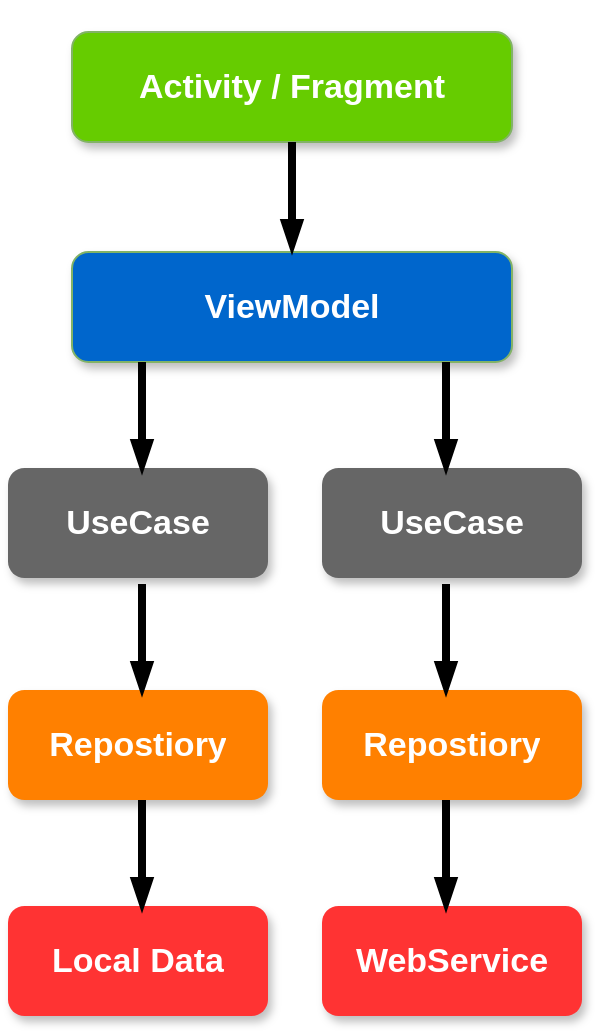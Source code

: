 <mxfile version="13.3.0" type="device"><diagram name="Page-1" id="fbcf5db9-b524-4cd4-e4f3-379dc89c3999"><mxGraphModel dx="775" dy="811" grid="0" gridSize="10" guides="1" tooltips="1" connect="1" arrows="1" fold="1" page="1" pageScale="1" pageWidth="850" pageHeight="1100" background="#ffffff" math="0" shadow="0"><root><mxCell id="0"/><mxCell id="1" parent="0"/><mxCell id="2a0f93b5c73ef8e7-2" value="" style="rounded=1;whiteSpace=wrap;html=1;strokeColor=#82b366;strokeWidth=1;fillColor=#66CC00;fontSize=13;align=center;gradientDirection=east;verticalAlign=top;shadow=1;" parent="1" vertex="1"><mxGeometry x="180" y="120" width="220" height="55" as="geometry"/></mxCell><mxCell id="2a0f93b5c73ef8e7-18" value="&lt;h1 style=&quot;font-size: 17px;&quot;&gt;Activity / Fragment&lt;/h1&gt;" style="text;html=1;spacing=5;spacingTop=-20;whiteSpace=wrap;overflow=hidden;strokeColor=none;strokeWidth=4;fillColor=none;gradientColor=#007FFF;fontSize=17;fontColor=#FFFFFF;align=center;verticalAlign=bottom;" parent="1" vertex="1"><mxGeometry x="185" y="120" width="210" height="55" as="geometry"/></mxCell><mxCell id="TFVSi4DHc7nVL9j4Uq5X-1" value="" style="rounded=1;whiteSpace=wrap;html=1;strokeColor=#82b366;strokeWidth=1;fillColor=#0066CC;fontSize=13;align=center;gradientDirection=east;verticalAlign=top;shadow=1;" vertex="1" parent="1"><mxGeometry x="180" y="230" width="220" height="55" as="geometry"/></mxCell><mxCell id="TFVSi4DHc7nVL9j4Uq5X-2" value="&lt;h1 style=&quot;font-size: 17px&quot;&gt;ViewModel&lt;/h1&gt;" style="text;html=1;spacing=5;spacingTop=-20;whiteSpace=wrap;overflow=hidden;strokeColor=none;strokeWidth=4;fillColor=none;gradientColor=#007FFF;fontSize=17;fontColor=#FFFFFF;align=center;verticalAlign=bottom;" vertex="1" parent="1"><mxGeometry x="185" y="230" width="210" height="55" as="geometry"/></mxCell><mxCell id="TFVSi4DHc7nVL9j4Uq5X-4" value="" style="endArrow=blockThin;html=1;fontSize=17;entryX=0.5;entryY=0;entryDx=0;entryDy=0;strokeWidth=4;endFill=1;exitX=0.5;exitY=1;exitDx=0;exitDy=0;" edge="1" parent="1" source="2a0f93b5c73ef8e7-18" target="TFVSi4DHc7nVL9j4Uq5X-2"><mxGeometry width="50" height="50" relative="1" as="geometry"><mxPoint x="290" y="180" as="sourcePoint"/><mxPoint x="220" y="390" as="targetPoint"/></mxGeometry></mxCell><mxCell id="TFVSi4DHc7nVL9j4Uq5X-5" value="" style="rounded=1;whiteSpace=wrap;html=1;strokeColor=none;strokeWidth=1;fillColor=#666666;fontSize=13;align=center;gradientDirection=east;verticalAlign=top;shadow=1;" vertex="1" parent="1"><mxGeometry x="148" y="338" width="130" height="55" as="geometry"/></mxCell><mxCell id="TFVSi4DHc7nVL9j4Uq5X-6" value="&lt;h1 style=&quot;font-size: 17px&quot;&gt;UseCase&lt;/h1&gt;" style="text;html=1;spacing=5;spacingTop=-20;whiteSpace=wrap;overflow=hidden;strokeColor=none;strokeWidth=4;fillColor=none;gradientColor=#007FFF;fontSize=17;fontColor=#FFFFFF;align=center;verticalAlign=bottom;" vertex="1" parent="1"><mxGeometry x="148" y="338" width="130" height="55" as="geometry"/></mxCell><mxCell id="TFVSi4DHc7nVL9j4Uq5X-9" value="" style="rounded=1;whiteSpace=wrap;html=1;strokeColor=none;strokeWidth=1;fillColor=#666666;fontSize=13;align=center;gradientDirection=east;verticalAlign=top;shadow=1;" vertex="1" parent="1"><mxGeometry x="305" y="338" width="130" height="55" as="geometry"/></mxCell><mxCell id="TFVSi4DHc7nVL9j4Uq5X-10" value="&lt;h1 style=&quot;font-size: 17px&quot;&gt;UseCase&lt;/h1&gt;" style="text;html=1;spacing=5;spacingTop=-20;whiteSpace=wrap;overflow=hidden;strokeColor=none;strokeWidth=4;fillColor=none;gradientColor=#007FFF;fontSize=17;fontColor=#FFFFFF;align=center;verticalAlign=bottom;" vertex="1" parent="1"><mxGeometry x="305" y="338" width="130" height="55" as="geometry"/></mxCell><mxCell id="TFVSi4DHc7nVL9j4Uq5X-11" value="" style="endArrow=blockThin;html=1;fontSize=17;entryX=0.5;entryY=0;entryDx=0;entryDy=0;strokeWidth=4;endFill=1;exitX=0.5;exitY=1;exitDx=0;exitDy=0;" edge="1" parent="1"><mxGeometry width="50" height="50" relative="1" as="geometry"><mxPoint x="215" y="285" as="sourcePoint"/><mxPoint x="215" y="340" as="targetPoint"/></mxGeometry></mxCell><mxCell id="TFVSi4DHc7nVL9j4Uq5X-12" value="" style="endArrow=blockThin;html=1;fontSize=17;entryX=0.5;entryY=0;entryDx=0;entryDy=0;strokeWidth=4;endFill=1;exitX=0.5;exitY=1;exitDx=0;exitDy=0;" edge="1" parent="1"><mxGeometry width="50" height="50" relative="1" as="geometry"><mxPoint x="367" y="285" as="sourcePoint"/><mxPoint x="367" y="340" as="targetPoint"/></mxGeometry></mxCell><mxCell id="TFVSi4DHc7nVL9j4Uq5X-14" value="" style="rounded=1;whiteSpace=wrap;html=1;strokeColor=none;strokeWidth=1;fillColor=#FF8000;fontSize=13;align=center;gradientDirection=east;verticalAlign=top;shadow=1;" vertex="1" parent="1"><mxGeometry x="148" y="449" width="130" height="55" as="geometry"/></mxCell><mxCell id="TFVSi4DHc7nVL9j4Uq5X-15" value="&lt;h1 style=&quot;font-size: 17px&quot;&gt;Repostiory&lt;/h1&gt;" style="text;html=1;spacing=5;spacingTop=-20;whiteSpace=wrap;overflow=hidden;strokeColor=none;strokeWidth=4;fillColor=none;gradientColor=#007FFF;fontSize=17;fontColor=#FFFFFF;align=center;verticalAlign=bottom;" vertex="1" parent="1"><mxGeometry x="148" y="449" width="130" height="55" as="geometry"/></mxCell><mxCell id="TFVSi4DHc7nVL9j4Uq5X-16" value="" style="rounded=1;whiteSpace=wrap;html=1;strokeColor=none;strokeWidth=1;fillColor=#FF8000;fontSize=13;align=center;gradientDirection=east;verticalAlign=top;shadow=1;" vertex="1" parent="1"><mxGeometry x="305" y="449" width="130" height="55" as="geometry"/></mxCell><mxCell id="TFVSi4DHc7nVL9j4Uq5X-17" value="&lt;h1 style=&quot;font-size: 17px&quot;&gt;Repostiory&lt;/h1&gt;" style="text;html=1;spacing=5;spacingTop=-20;whiteSpace=wrap;overflow=hidden;strokeColor=none;strokeWidth=4;fillColor=none;gradientColor=#007FFF;fontSize=17;fontColor=#FFFFFF;align=center;verticalAlign=bottom;" vertex="1" parent="1"><mxGeometry x="305" y="449" width="130" height="55" as="geometry"/></mxCell><mxCell id="TFVSi4DHc7nVL9j4Uq5X-18" value="" style="endArrow=blockThin;html=1;fontSize=17;entryX=0.5;entryY=0;entryDx=0;entryDy=0;strokeWidth=4;endFill=1;exitX=0.5;exitY=1;exitDx=0;exitDy=0;" edge="1" parent="1"><mxGeometry width="50" height="50" relative="1" as="geometry"><mxPoint x="215" y="396" as="sourcePoint"/><mxPoint x="215" y="451" as="targetPoint"/></mxGeometry></mxCell><mxCell id="TFVSi4DHc7nVL9j4Uq5X-19" value="" style="endArrow=blockThin;html=1;fontSize=17;entryX=0.5;entryY=0;entryDx=0;entryDy=0;strokeWidth=4;endFill=1;exitX=0.5;exitY=1;exitDx=0;exitDy=0;" edge="1" parent="1"><mxGeometry width="50" height="50" relative="1" as="geometry"><mxPoint x="367" y="396" as="sourcePoint"/><mxPoint x="367" y="451" as="targetPoint"/></mxGeometry></mxCell><mxCell id="TFVSi4DHc7nVL9j4Uq5X-20" value="" style="rounded=1;whiteSpace=wrap;html=1;strokeColor=none;strokeWidth=1;fillColor=#FF3333;fontSize=13;align=center;gradientDirection=east;verticalAlign=top;shadow=1;" vertex="1" parent="1"><mxGeometry x="148" y="557" width="130" height="55" as="geometry"/></mxCell><mxCell id="TFVSi4DHc7nVL9j4Uq5X-21" value="&lt;h1 style=&quot;font-size: 17px&quot;&gt;Local Data&lt;/h1&gt;" style="text;html=1;spacing=5;spacingTop=-20;whiteSpace=wrap;overflow=hidden;strokeColor=none;strokeWidth=4;fillColor=none;gradientColor=#007FFF;fontSize=17;fontColor=#FFFFFF;align=center;verticalAlign=bottom;" vertex="1" parent="1"><mxGeometry x="148" y="557" width="130" height="55" as="geometry"/></mxCell><mxCell id="TFVSi4DHc7nVL9j4Uq5X-22" value="" style="rounded=1;whiteSpace=wrap;html=1;strokeColor=none;strokeWidth=1;fillColor=#FF3333;fontSize=13;align=center;gradientDirection=east;verticalAlign=top;shadow=1;" vertex="1" parent="1"><mxGeometry x="305" y="557" width="130" height="55" as="geometry"/></mxCell><mxCell id="TFVSi4DHc7nVL9j4Uq5X-23" value="&lt;h1 style=&quot;font-size: 17px&quot;&gt;WebService&lt;/h1&gt;" style="text;html=1;spacing=5;spacingTop=-20;whiteSpace=wrap;overflow=hidden;strokeColor=none;strokeWidth=4;fillColor=none;gradientColor=#007FFF;fontSize=17;fontColor=#FFFFFF;align=center;verticalAlign=bottom;" vertex="1" parent="1"><mxGeometry x="305" y="557" width="130" height="55" as="geometry"/></mxCell><mxCell id="TFVSi4DHc7nVL9j4Uq5X-24" value="" style="endArrow=blockThin;html=1;fontSize=17;entryX=0.5;entryY=0;entryDx=0;entryDy=0;strokeWidth=4;endFill=1;exitX=0.5;exitY=1;exitDx=0;exitDy=0;" edge="1" parent="1"><mxGeometry width="50" height="50" relative="1" as="geometry"><mxPoint x="215" y="504" as="sourcePoint"/><mxPoint x="215" y="559" as="targetPoint"/></mxGeometry></mxCell><mxCell id="TFVSi4DHc7nVL9j4Uq5X-25" value="" style="endArrow=blockThin;html=1;fontSize=17;entryX=0.5;entryY=0;entryDx=0;entryDy=0;strokeWidth=4;endFill=1;exitX=0.5;exitY=1;exitDx=0;exitDy=0;" edge="1" parent="1"><mxGeometry width="50" height="50" relative="1" as="geometry"><mxPoint x="367" y="504" as="sourcePoint"/><mxPoint x="367" y="559" as="targetPoint"/></mxGeometry></mxCell></root></mxGraphModel></diagram></mxfile>